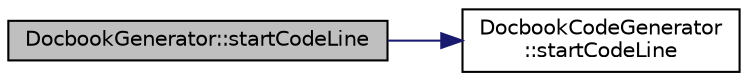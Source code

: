 digraph "DocbookGenerator::startCodeLine"
{
 // LATEX_PDF_SIZE
  edge [fontname="Helvetica",fontsize="10",labelfontname="Helvetica",labelfontsize="10"];
  node [fontname="Helvetica",fontsize="10",shape=record];
  rankdir="LR";
  Node1 [label="DocbookGenerator::startCodeLine",height=0.2,width=0.4,color="black", fillcolor="grey75", style="filled", fontcolor="black",tooltip=" "];
  Node1 -> Node2 [color="midnightblue",fontsize="10",style="solid",fontname="Helvetica"];
  Node2 [label="DocbookCodeGenerator\l::startCodeLine",height=0.2,width=0.4,color="black", fillcolor="white", style="filled",URL="$classDocbookCodeGenerator.html#aa6af9297cbb2be8c975d0d123cf6d3b1",tooltip=" "];
}
